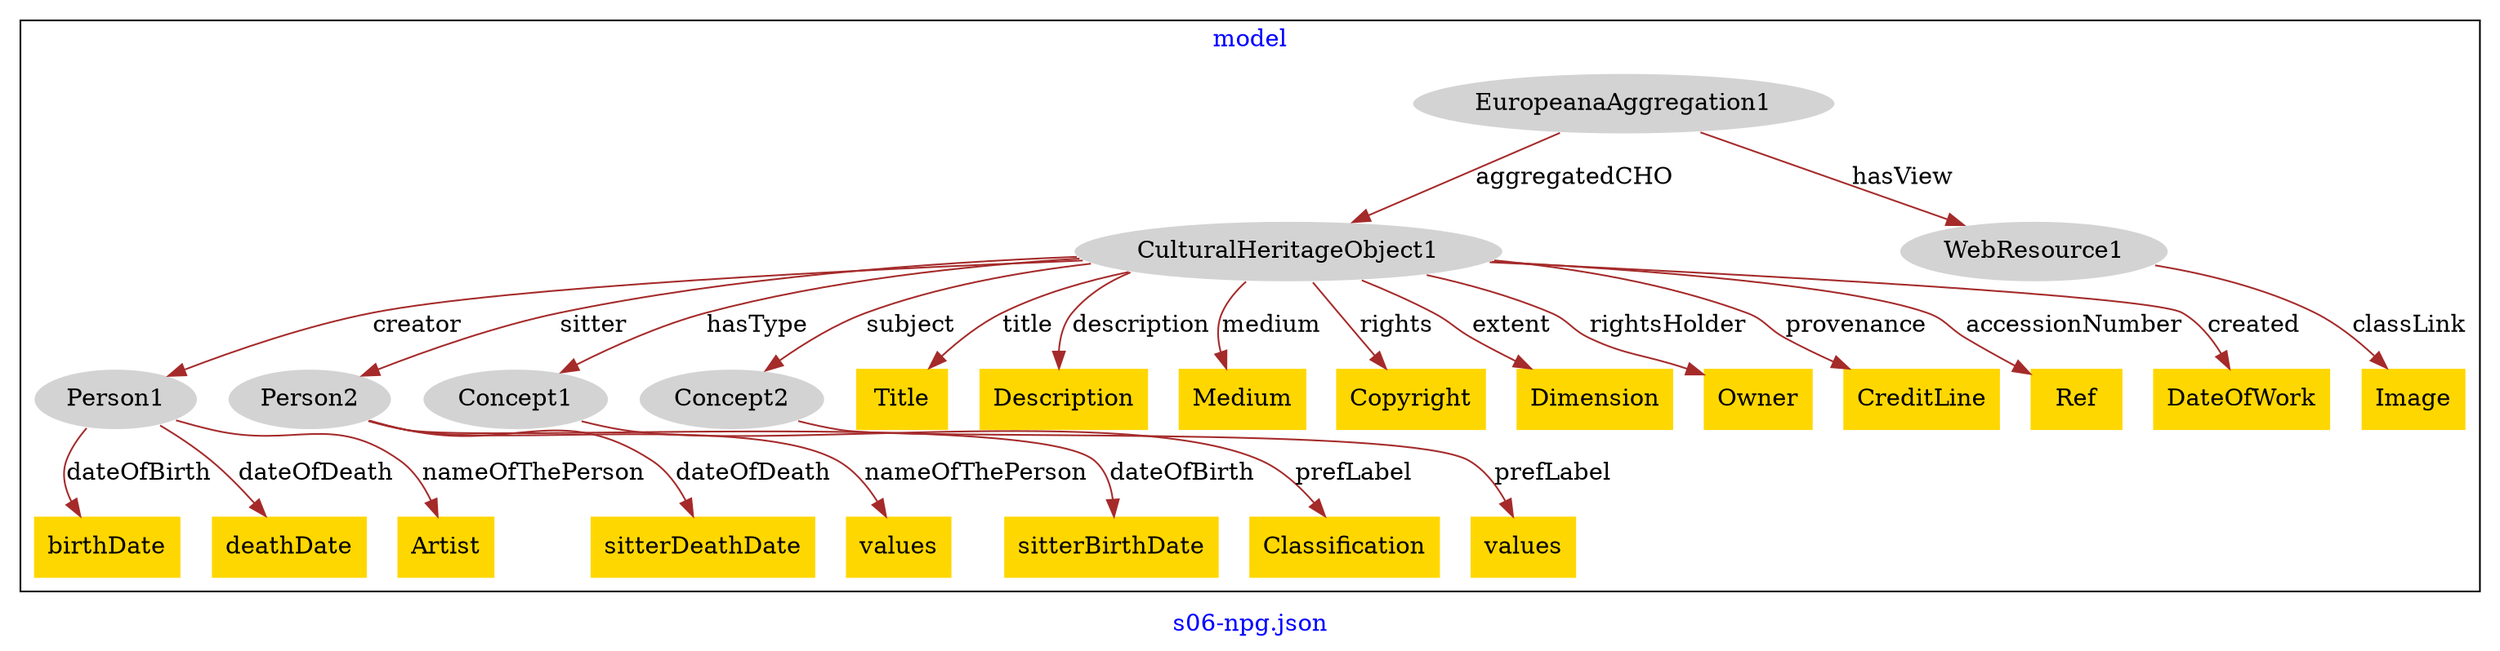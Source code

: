 digraph n0 {
fontcolor="blue"
remincross="true"
label="s06-npg.json"
subgraph cluster {
label="model"
n2[style="filled",color="white",fillcolor="lightgray",label="CulturalHeritageObject1"];
n3[style="filled",color="white",fillcolor="lightgray",label="Person1"];
n4[style="filled",color="white",fillcolor="lightgray",label="Person2"];
n5[style="filled",color="white",fillcolor="lightgray",label="Concept1"];
n6[style="filled",color="white",fillcolor="lightgray",label="Concept2"];
n7[style="filled",color="white",fillcolor="lightgray",label="EuropeanaAggregation1"];
n8[style="filled",color="white",fillcolor="lightgray",label="WebResource1"];
n9[shape="plaintext",style="filled",fillcolor="gold",label="Title"];
n10[shape="plaintext",style="filled",fillcolor="gold",label="Description"];
n11[shape="plaintext",style="filled",fillcolor="gold",label="Medium"];
n12[shape="plaintext",style="filled",fillcolor="gold",label="Classification"];
n13[shape="plaintext",style="filled",fillcolor="gold",label="values"];
n14[shape="plaintext",style="filled",fillcolor="gold",label="Copyright"];
n15[shape="plaintext",style="filled",fillcolor="gold",label="birthDate"];
n16[shape="plaintext",style="filled",fillcolor="gold",label="sitterDeathDate"];
n17[shape="plaintext",style="filled",fillcolor="gold",label="Image"];
n18[shape="plaintext",style="filled",fillcolor="gold",label="deathDate"];
n19[shape="plaintext",style="filled",fillcolor="gold",label="Dimension"];
n20[shape="plaintext",style="filled",fillcolor="gold",label="Artist"];
n21[shape="plaintext",style="filled",fillcolor="gold",label="Owner"];
n22[shape="plaintext",style="filled",fillcolor="gold",label="CreditLine"];
n23[shape="plaintext",style="filled",fillcolor="gold",label="values"];
n24[shape="plaintext",style="filled",fillcolor="gold",label="sitterBirthDate"];
n25[shape="plaintext",style="filled",fillcolor="gold",label="Ref"];
n26[shape="plaintext",style="filled",fillcolor="gold",label="DateOfWork"];
}
n2 -> n3[color="brown",fontcolor="black",label="creator"]
n2 -> n4[color="brown",fontcolor="black",label="sitter"]
n2 -> n5[color="brown",fontcolor="black",label="hasType"]
n2 -> n6[color="brown",fontcolor="black",label="subject"]
n7 -> n2[color="brown",fontcolor="black",label="aggregatedCHO"]
n7 -> n8[color="brown",fontcolor="black",label="hasView"]
n2 -> n9[color="brown",fontcolor="black",label="title"]
n2 -> n10[color="brown",fontcolor="black",label="description"]
n2 -> n11[color="brown",fontcolor="black",label="medium"]
n5 -> n12[color="brown",fontcolor="black",label="prefLabel"]
n6 -> n13[color="brown",fontcolor="black",label="prefLabel"]
n2 -> n14[color="brown",fontcolor="black",label="rights"]
n3 -> n15[color="brown",fontcolor="black",label="dateOfBirth"]
n4 -> n16[color="brown",fontcolor="black",label="dateOfDeath"]
n8 -> n17[color="brown",fontcolor="black",label="classLink"]
n3 -> n18[color="brown",fontcolor="black",label="dateOfDeath"]
n2 -> n19[color="brown",fontcolor="black",label="extent"]
n3 -> n20[color="brown",fontcolor="black",label="nameOfThePerson"]
n2 -> n21[color="brown",fontcolor="black",label="rightsHolder"]
n2 -> n22[color="brown",fontcolor="black",label="provenance"]
n4 -> n23[color="brown",fontcolor="black",label="nameOfThePerson"]
n4 -> n24[color="brown",fontcolor="black",label="dateOfBirth"]
n2 -> n25[color="brown",fontcolor="black",label="accessionNumber"]
n2 -> n26[color="brown",fontcolor="black",label="created"]
}
